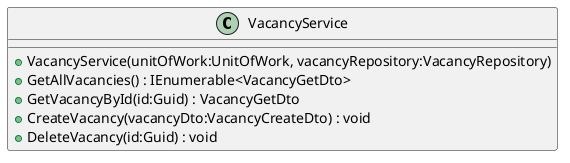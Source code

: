 @startuml
class VacancyService {
    + VacancyService(unitOfWork:UnitOfWork, vacancyRepository:VacancyRepository)
    + GetAllVacancies() : IEnumerable<VacancyGetDto>
    + GetVacancyById(id:Guid) : VacancyGetDto
    + CreateVacancy(vacancyDto:VacancyCreateDto) : void
    + DeleteVacancy(id:Guid) : void
}
@enduml
